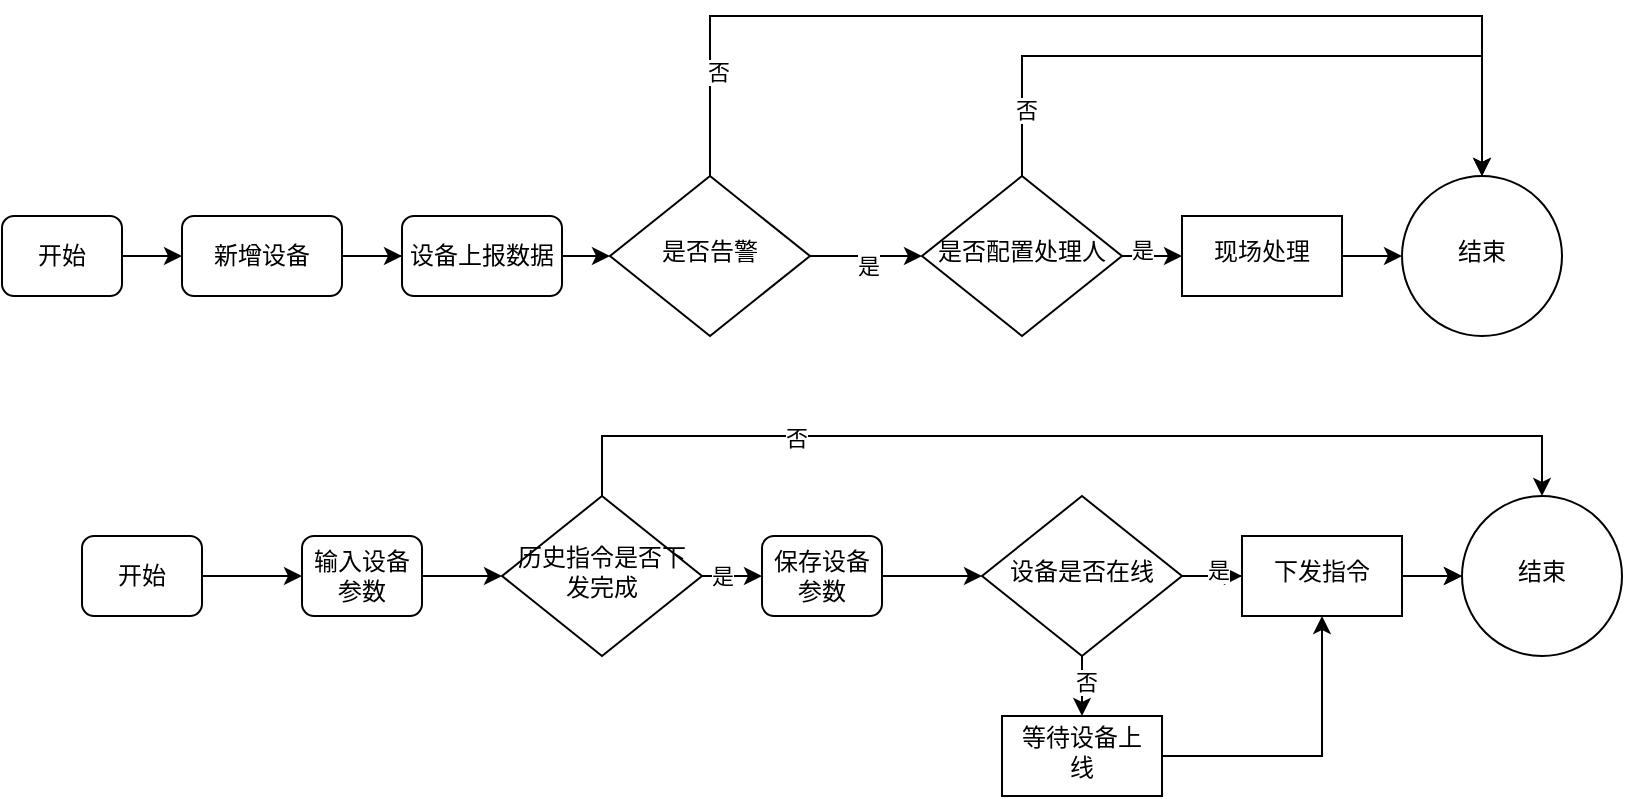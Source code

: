 <mxfile version="24.8.3">
  <diagram id="C5RBs43oDa-KdzZeNtuy" name="Page-1">
    <mxGraphModel dx="1050" dy="574" grid="1" gridSize="10" guides="1" tooltips="1" connect="1" arrows="1" fold="1" page="1" pageScale="1" pageWidth="827" pageHeight="1169" math="0" shadow="0">
      <root>
        <mxCell id="WIyWlLk6GJQsqaUBKTNV-0" />
        <mxCell id="WIyWlLk6GJQsqaUBKTNV-1" parent="WIyWlLk6GJQsqaUBKTNV-0" />
        <mxCell id="1aA6njlf_XzDuwM_Yvuv-1" value="" style="edgeStyle=orthogonalEdgeStyle;rounded=0;orthogonalLoop=1;jettySize=auto;html=1;" edge="1" parent="WIyWlLk6GJQsqaUBKTNV-1" source="WIyWlLk6GJQsqaUBKTNV-3" target="1aA6njlf_XzDuwM_Yvuv-0">
          <mxGeometry relative="1" as="geometry" />
        </mxCell>
        <mxCell id="WIyWlLk6GJQsqaUBKTNV-3" value="开始" style="rounded=1;whiteSpace=wrap;html=1;fontSize=12;glass=0;strokeWidth=1;shadow=0;" parent="WIyWlLk6GJQsqaUBKTNV-1" vertex="1">
          <mxGeometry x="10" y="170" width="60" height="40" as="geometry" />
        </mxCell>
        <mxCell id="1aA6njlf_XzDuwM_Yvuv-7" value="" style="edgeStyle=orthogonalEdgeStyle;rounded=0;orthogonalLoop=1;jettySize=auto;html=1;" edge="1" parent="WIyWlLk6GJQsqaUBKTNV-1" source="WIyWlLk6GJQsqaUBKTNV-6">
          <mxGeometry relative="1" as="geometry">
            <mxPoint x="470" y="190" as="targetPoint" />
          </mxGeometry>
        </mxCell>
        <mxCell id="1aA6njlf_XzDuwM_Yvuv-9" value="是" style="edgeLabel;html=1;align=center;verticalAlign=middle;resizable=0;points=[];" vertex="1" connectable="0" parent="1aA6njlf_XzDuwM_Yvuv-7">
          <mxGeometry x="0.036" y="-4" relative="1" as="geometry">
            <mxPoint as="offset" />
          </mxGeometry>
        </mxCell>
        <mxCell id="1aA6njlf_XzDuwM_Yvuv-23" value="" style="edgeStyle=orthogonalEdgeStyle;rounded=0;orthogonalLoop=1;jettySize=auto;html=1;entryX=0.5;entryY=0;entryDx=0;entryDy=0;" edge="1" parent="WIyWlLk6GJQsqaUBKTNV-1" source="WIyWlLk6GJQsqaUBKTNV-6" target="1aA6njlf_XzDuwM_Yvuv-13">
          <mxGeometry relative="1" as="geometry">
            <mxPoint x="364" y="60" as="targetPoint" />
            <Array as="points">
              <mxPoint x="364" y="70" />
              <mxPoint x="750" y="70" />
            </Array>
          </mxGeometry>
        </mxCell>
        <mxCell id="1aA6njlf_XzDuwM_Yvuv-24" value="否" style="edgeLabel;html=1;align=center;verticalAlign=middle;resizable=0;points=[];" vertex="1" connectable="0" parent="1aA6njlf_XzDuwM_Yvuv-23">
          <mxGeometry x="-0.809" y="-4" relative="1" as="geometry">
            <mxPoint as="offset" />
          </mxGeometry>
        </mxCell>
        <mxCell id="WIyWlLk6GJQsqaUBKTNV-6" value="是否告警" style="rhombus;whiteSpace=wrap;html=1;shadow=0;fontFamily=Helvetica;fontSize=12;align=center;strokeWidth=1;spacing=6;spacingTop=-4;" parent="WIyWlLk6GJQsqaUBKTNV-1" vertex="1">
          <mxGeometry x="314" y="150" width="100" height="80" as="geometry" />
        </mxCell>
        <mxCell id="1aA6njlf_XzDuwM_Yvuv-39" value="" style="edgeStyle=orthogonalEdgeStyle;rounded=0;orthogonalLoop=1;jettySize=auto;html=1;" edge="1" parent="WIyWlLk6GJQsqaUBKTNV-1" source="WIyWlLk6GJQsqaUBKTNV-10" target="1aA6njlf_XzDuwM_Yvuv-38">
          <mxGeometry relative="1" as="geometry" />
        </mxCell>
        <mxCell id="1aA6njlf_XzDuwM_Yvuv-45" value="" style="edgeStyle=orthogonalEdgeStyle;rounded=0;orthogonalLoop=1;jettySize=auto;html=1;" edge="1" parent="WIyWlLk6GJQsqaUBKTNV-1" source="1aA6njlf_XzDuwM_Yvuv-47" target="1aA6njlf_XzDuwM_Yvuv-38">
          <mxGeometry relative="1" as="geometry" />
        </mxCell>
        <mxCell id="1aA6njlf_XzDuwM_Yvuv-51" value="" style="edgeStyle=orthogonalEdgeStyle;rounded=0;orthogonalLoop=1;jettySize=auto;html=1;" edge="1" parent="WIyWlLk6GJQsqaUBKTNV-1" source="WIyWlLk6GJQsqaUBKTNV-10" target="1aA6njlf_XzDuwM_Yvuv-50">
          <mxGeometry relative="1" as="geometry" />
        </mxCell>
        <mxCell id="1aA6njlf_XzDuwM_Yvuv-52" value="否" style="edgeLabel;html=1;align=center;verticalAlign=middle;resizable=0;points=[];" vertex="1" connectable="0" parent="1aA6njlf_XzDuwM_Yvuv-51">
          <mxGeometry x="0.312" y="2" relative="1" as="geometry">
            <mxPoint as="offset" />
          </mxGeometry>
        </mxCell>
        <mxCell id="WIyWlLk6GJQsqaUBKTNV-10" value="设备是否在线" style="rhombus;whiteSpace=wrap;html=1;shadow=0;fontFamily=Helvetica;fontSize=12;align=center;strokeWidth=1;spacing=6;spacingTop=-4;" parent="WIyWlLk6GJQsqaUBKTNV-1" vertex="1">
          <mxGeometry x="500" y="310" width="100" height="80" as="geometry" />
        </mxCell>
        <mxCell id="1aA6njlf_XzDuwM_Yvuv-28" value="" style="edgeStyle=orthogonalEdgeStyle;rounded=0;orthogonalLoop=1;jettySize=auto;html=1;" edge="1" parent="WIyWlLk6GJQsqaUBKTNV-1" source="WIyWlLk6GJQsqaUBKTNV-11" target="1aA6njlf_XzDuwM_Yvuv-27">
          <mxGeometry relative="1" as="geometry" />
        </mxCell>
        <mxCell id="WIyWlLk6GJQsqaUBKTNV-11" value="开始" style="rounded=1;whiteSpace=wrap;html=1;fontSize=12;glass=0;strokeWidth=1;shadow=0;" parent="WIyWlLk6GJQsqaUBKTNV-1" vertex="1">
          <mxGeometry x="50" y="330" width="60" height="40" as="geometry" />
        </mxCell>
        <mxCell id="1aA6njlf_XzDuwM_Yvuv-2" value="" style="edgeStyle=orthogonalEdgeStyle;rounded=0;orthogonalLoop=1;jettySize=auto;html=1;" edge="1" parent="WIyWlLk6GJQsqaUBKTNV-1" source="1aA6njlf_XzDuwM_Yvuv-0" target="WIyWlLk6GJQsqaUBKTNV-6">
          <mxGeometry relative="1" as="geometry" />
        </mxCell>
        <mxCell id="1aA6njlf_XzDuwM_Yvuv-6" value="" style="edgeStyle=orthogonalEdgeStyle;rounded=0;orthogonalLoop=1;jettySize=auto;html=1;" edge="1" parent="WIyWlLk6GJQsqaUBKTNV-1" source="1aA6njlf_XzDuwM_Yvuv-0" target="1aA6njlf_XzDuwM_Yvuv-3">
          <mxGeometry relative="1" as="geometry" />
        </mxCell>
        <mxCell id="1aA6njlf_XzDuwM_Yvuv-0" value="新增设备" style="rounded=1;whiteSpace=wrap;html=1;" vertex="1" parent="WIyWlLk6GJQsqaUBKTNV-1">
          <mxGeometry x="100" y="170" width="80" height="40" as="geometry" />
        </mxCell>
        <mxCell id="1aA6njlf_XzDuwM_Yvuv-3" value="设备上报数据" style="rounded=1;whiteSpace=wrap;html=1;" vertex="1" parent="WIyWlLk6GJQsqaUBKTNV-1">
          <mxGeometry x="210" y="170" width="80" height="40" as="geometry" />
        </mxCell>
        <mxCell id="1aA6njlf_XzDuwM_Yvuv-12" value="" style="edgeStyle=orthogonalEdgeStyle;rounded=0;orthogonalLoop=1;jettySize=auto;html=1;" edge="1" parent="WIyWlLk6GJQsqaUBKTNV-1" source="1aA6njlf_XzDuwM_Yvuv-10" target="1aA6njlf_XzDuwM_Yvuv-11">
          <mxGeometry relative="1" as="geometry" />
        </mxCell>
        <mxCell id="1aA6njlf_XzDuwM_Yvuv-18" value="是" style="edgeLabel;html=1;align=center;verticalAlign=middle;resizable=0;points=[];" vertex="1" connectable="0" parent="1aA6njlf_XzDuwM_Yvuv-12">
          <mxGeometry x="0.2" y="3" relative="1" as="geometry">
            <mxPoint as="offset" />
          </mxGeometry>
        </mxCell>
        <mxCell id="1aA6njlf_XzDuwM_Yvuv-20" value="" style="edgeStyle=orthogonalEdgeStyle;rounded=0;orthogonalLoop=1;jettySize=auto;html=1;entryX=0.5;entryY=0;entryDx=0;entryDy=0;" edge="1" parent="WIyWlLk6GJQsqaUBKTNV-1" source="1aA6njlf_XzDuwM_Yvuv-10" target="1aA6njlf_XzDuwM_Yvuv-13">
          <mxGeometry relative="1" as="geometry">
            <mxPoint x="520" y="70" as="targetPoint" />
            <Array as="points">
              <mxPoint x="520" y="90" />
              <mxPoint x="750" y="90" />
            </Array>
          </mxGeometry>
        </mxCell>
        <mxCell id="1aA6njlf_XzDuwM_Yvuv-21" value="否" style="edgeLabel;html=1;align=center;verticalAlign=middle;resizable=0;points=[];" vertex="1" connectable="0" parent="1aA6njlf_XzDuwM_Yvuv-20">
          <mxGeometry x="-0.81" y="-2" relative="1" as="geometry">
            <mxPoint as="offset" />
          </mxGeometry>
        </mxCell>
        <mxCell id="1aA6njlf_XzDuwM_Yvuv-10" value="是否配置处理人" style="rhombus;whiteSpace=wrap;html=1;shadow=0;fontFamily=Helvetica;fontSize=12;align=center;strokeWidth=1;spacing=6;spacingTop=-4;" vertex="1" parent="WIyWlLk6GJQsqaUBKTNV-1">
          <mxGeometry x="470" y="150" width="100" height="80" as="geometry" />
        </mxCell>
        <mxCell id="1aA6njlf_XzDuwM_Yvuv-14" value="" style="edgeStyle=orthogonalEdgeStyle;rounded=0;orthogonalLoop=1;jettySize=auto;html=1;" edge="1" parent="WIyWlLk6GJQsqaUBKTNV-1" source="1aA6njlf_XzDuwM_Yvuv-11" target="1aA6njlf_XzDuwM_Yvuv-13">
          <mxGeometry relative="1" as="geometry" />
        </mxCell>
        <mxCell id="1aA6njlf_XzDuwM_Yvuv-11" value="现场处理" style="whiteSpace=wrap;html=1;shadow=0;strokeWidth=1;spacing=6;spacingTop=-4;" vertex="1" parent="WIyWlLk6GJQsqaUBKTNV-1">
          <mxGeometry x="600" y="170" width="80" height="40" as="geometry" />
        </mxCell>
        <mxCell id="1aA6njlf_XzDuwM_Yvuv-13" value="结束" style="ellipse;whiteSpace=wrap;html=1;shadow=0;strokeWidth=1;spacing=6;spacingTop=-4;" vertex="1" parent="WIyWlLk6GJQsqaUBKTNV-1">
          <mxGeometry x="710" y="150" width="80" height="80" as="geometry" />
        </mxCell>
        <mxCell id="1aA6njlf_XzDuwM_Yvuv-27" value="输入设备参数" style="rounded=1;whiteSpace=wrap;html=1;fontSize=12;glass=0;strokeWidth=1;shadow=0;" vertex="1" parent="WIyWlLk6GJQsqaUBKTNV-1">
          <mxGeometry x="160" y="330" width="60" height="40" as="geometry" />
        </mxCell>
        <mxCell id="1aA6njlf_XzDuwM_Yvuv-31" value="" style="edgeStyle=orthogonalEdgeStyle;rounded=0;orthogonalLoop=1;jettySize=auto;html=1;" edge="1" parent="WIyWlLk6GJQsqaUBKTNV-1" source="1aA6njlf_XzDuwM_Yvuv-40" target="1aA6njlf_XzDuwM_Yvuv-30">
          <mxGeometry relative="1" as="geometry">
            <mxPoint x="220" y="350" as="sourcePoint" />
            <mxPoint x="440" y="350" as="targetPoint" />
          </mxGeometry>
        </mxCell>
        <mxCell id="1aA6njlf_XzDuwM_Yvuv-44" value="是" style="edgeLabel;html=1;align=center;verticalAlign=middle;resizable=0;points=[];" vertex="1" connectable="0" parent="1aA6njlf_XzDuwM_Yvuv-31">
          <mxGeometry x="0.2" relative="1" as="geometry">
            <mxPoint as="offset" />
          </mxGeometry>
        </mxCell>
        <mxCell id="1aA6njlf_XzDuwM_Yvuv-34" value="" style="edgeStyle=orthogonalEdgeStyle;rounded=0;orthogonalLoop=1;jettySize=auto;html=1;" edge="1" parent="WIyWlLk6GJQsqaUBKTNV-1" source="1aA6njlf_XzDuwM_Yvuv-30">
          <mxGeometry relative="1" as="geometry">
            <mxPoint x="500" y="350" as="targetPoint" />
          </mxGeometry>
        </mxCell>
        <mxCell id="1aA6njlf_XzDuwM_Yvuv-30" value="保存设备参数" style="rounded=1;whiteSpace=wrap;html=1;fontSize=12;glass=0;strokeWidth=1;shadow=0;" vertex="1" parent="WIyWlLk6GJQsqaUBKTNV-1">
          <mxGeometry x="390" y="330" width="60" height="40" as="geometry" />
        </mxCell>
        <mxCell id="1aA6njlf_XzDuwM_Yvuv-38" value="结束" style="ellipse;whiteSpace=wrap;html=1;shadow=0;strokeWidth=1;spacing=6;spacingTop=-4;" vertex="1" parent="WIyWlLk6GJQsqaUBKTNV-1">
          <mxGeometry x="740" y="310" width="80" height="80" as="geometry" />
        </mxCell>
        <mxCell id="1aA6njlf_XzDuwM_Yvuv-41" value="" style="edgeStyle=orthogonalEdgeStyle;rounded=0;orthogonalLoop=1;jettySize=auto;html=1;" edge="1" parent="WIyWlLk6GJQsqaUBKTNV-1" source="1aA6njlf_XzDuwM_Yvuv-27" target="1aA6njlf_XzDuwM_Yvuv-40">
          <mxGeometry relative="1" as="geometry">
            <mxPoint x="220" y="350" as="sourcePoint" />
            <mxPoint x="390" y="350" as="targetPoint" />
          </mxGeometry>
        </mxCell>
        <mxCell id="1aA6njlf_XzDuwM_Yvuv-42" value="" style="edgeStyle=orthogonalEdgeStyle;rounded=0;orthogonalLoop=1;jettySize=auto;html=1;exitX=0.5;exitY=0;exitDx=0;exitDy=0;entryX=0.5;entryY=0;entryDx=0;entryDy=0;" edge="1" parent="WIyWlLk6GJQsqaUBKTNV-1" source="1aA6njlf_XzDuwM_Yvuv-40" target="1aA6njlf_XzDuwM_Yvuv-38">
          <mxGeometry relative="1" as="geometry">
            <mxPoint x="740" y="400" as="sourcePoint" />
            <mxPoint x="680" y="300" as="targetPoint" />
            <Array as="points">
              <mxPoint x="310" y="280" />
              <mxPoint x="780" y="280" />
            </Array>
          </mxGeometry>
        </mxCell>
        <mxCell id="1aA6njlf_XzDuwM_Yvuv-43" value="否" style="edgeLabel;html=1;align=center;verticalAlign=middle;resizable=0;points=[];" vertex="1" connectable="0" parent="1aA6njlf_XzDuwM_Yvuv-42">
          <mxGeometry x="-0.52" y="-1" relative="1" as="geometry">
            <mxPoint as="offset" />
          </mxGeometry>
        </mxCell>
        <mxCell id="1aA6njlf_XzDuwM_Yvuv-40" value="历史指令是否下发完成" style="rhombus;whiteSpace=wrap;html=1;shadow=0;fontFamily=Helvetica;fontSize=12;align=center;strokeWidth=1;spacing=6;spacingTop=-4;" vertex="1" parent="WIyWlLk6GJQsqaUBKTNV-1">
          <mxGeometry x="260" y="310" width="100" height="80" as="geometry" />
        </mxCell>
        <mxCell id="1aA6njlf_XzDuwM_Yvuv-48" value="" style="edgeStyle=orthogonalEdgeStyle;rounded=0;orthogonalLoop=1;jettySize=auto;html=1;" edge="1" parent="WIyWlLk6GJQsqaUBKTNV-1" source="WIyWlLk6GJQsqaUBKTNV-10" target="1aA6njlf_XzDuwM_Yvuv-47">
          <mxGeometry relative="1" as="geometry">
            <mxPoint x="600" y="350" as="sourcePoint" />
            <mxPoint x="720" y="350" as="targetPoint" />
          </mxGeometry>
        </mxCell>
        <mxCell id="1aA6njlf_XzDuwM_Yvuv-49" value="是" style="edgeLabel;html=1;align=center;verticalAlign=middle;resizable=0;points=[];" vertex="1" connectable="0" parent="1aA6njlf_XzDuwM_Yvuv-48">
          <mxGeometry x="-0.1" y="-3" relative="1" as="geometry">
            <mxPoint as="offset" />
          </mxGeometry>
        </mxCell>
        <mxCell id="1aA6njlf_XzDuwM_Yvuv-47" value="下发指令" style="whiteSpace=wrap;html=1;shadow=0;strokeWidth=1;spacing=6;spacingTop=-4;" vertex="1" parent="WIyWlLk6GJQsqaUBKTNV-1">
          <mxGeometry x="630" y="330" width="80" height="40" as="geometry" />
        </mxCell>
        <mxCell id="1aA6njlf_XzDuwM_Yvuv-54" value="" style="edgeStyle=orthogonalEdgeStyle;rounded=0;orthogonalLoop=1;jettySize=auto;html=1;entryX=0.5;entryY=1;entryDx=0;entryDy=0;" edge="1" parent="WIyWlLk6GJQsqaUBKTNV-1" source="1aA6njlf_XzDuwM_Yvuv-50" target="1aA6njlf_XzDuwM_Yvuv-47">
          <mxGeometry relative="1" as="geometry">
            <mxPoint x="650" y="440" as="targetPoint" />
          </mxGeometry>
        </mxCell>
        <mxCell id="1aA6njlf_XzDuwM_Yvuv-50" value="等待设备上线" style="whiteSpace=wrap;html=1;shadow=0;strokeWidth=1;spacing=6;spacingTop=-4;" vertex="1" parent="WIyWlLk6GJQsqaUBKTNV-1">
          <mxGeometry x="510" y="420" width="80" height="40" as="geometry" />
        </mxCell>
      </root>
    </mxGraphModel>
  </diagram>
</mxfile>
